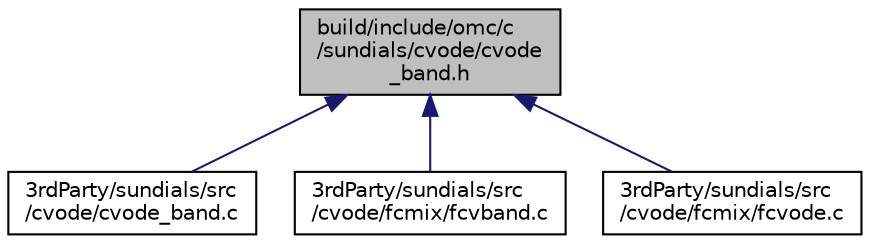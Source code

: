 digraph "build/include/omc/c/sundials/cvode/cvode_band.h"
{
  edge [fontname="Helvetica",fontsize="10",labelfontname="Helvetica",labelfontsize="10"];
  node [fontname="Helvetica",fontsize="10",shape=record];
  Node3 [label="build/include/omc/c\l/sundials/cvode/cvode\l_band.h",height=0.2,width=0.4,color="black", fillcolor="grey75", style="filled", fontcolor="black"];
  Node3 -> Node4 [dir="back",color="midnightblue",fontsize="10",style="solid",fontname="Helvetica"];
  Node4 [label="3rdParty/sundials/src\l/cvode/cvode_band.c",height=0.2,width=0.4,color="black", fillcolor="white", style="filled",URL="$dc/d7f/cvode__band_8c.html"];
  Node3 -> Node5 [dir="back",color="midnightblue",fontsize="10",style="solid",fontname="Helvetica"];
  Node5 [label="3rdParty/sundials/src\l/cvode/fcmix/fcvband.c",height=0.2,width=0.4,color="black", fillcolor="white", style="filled",URL="$de/dae/fcvband_8c.html"];
  Node3 -> Node6 [dir="back",color="midnightblue",fontsize="10",style="solid",fontname="Helvetica"];
  Node6 [label="3rdParty/sundials/src\l/cvode/fcmix/fcvode.c",height=0.2,width=0.4,color="black", fillcolor="white", style="filled",URL="$df/d4f/fcvode_8c.html"];
}
